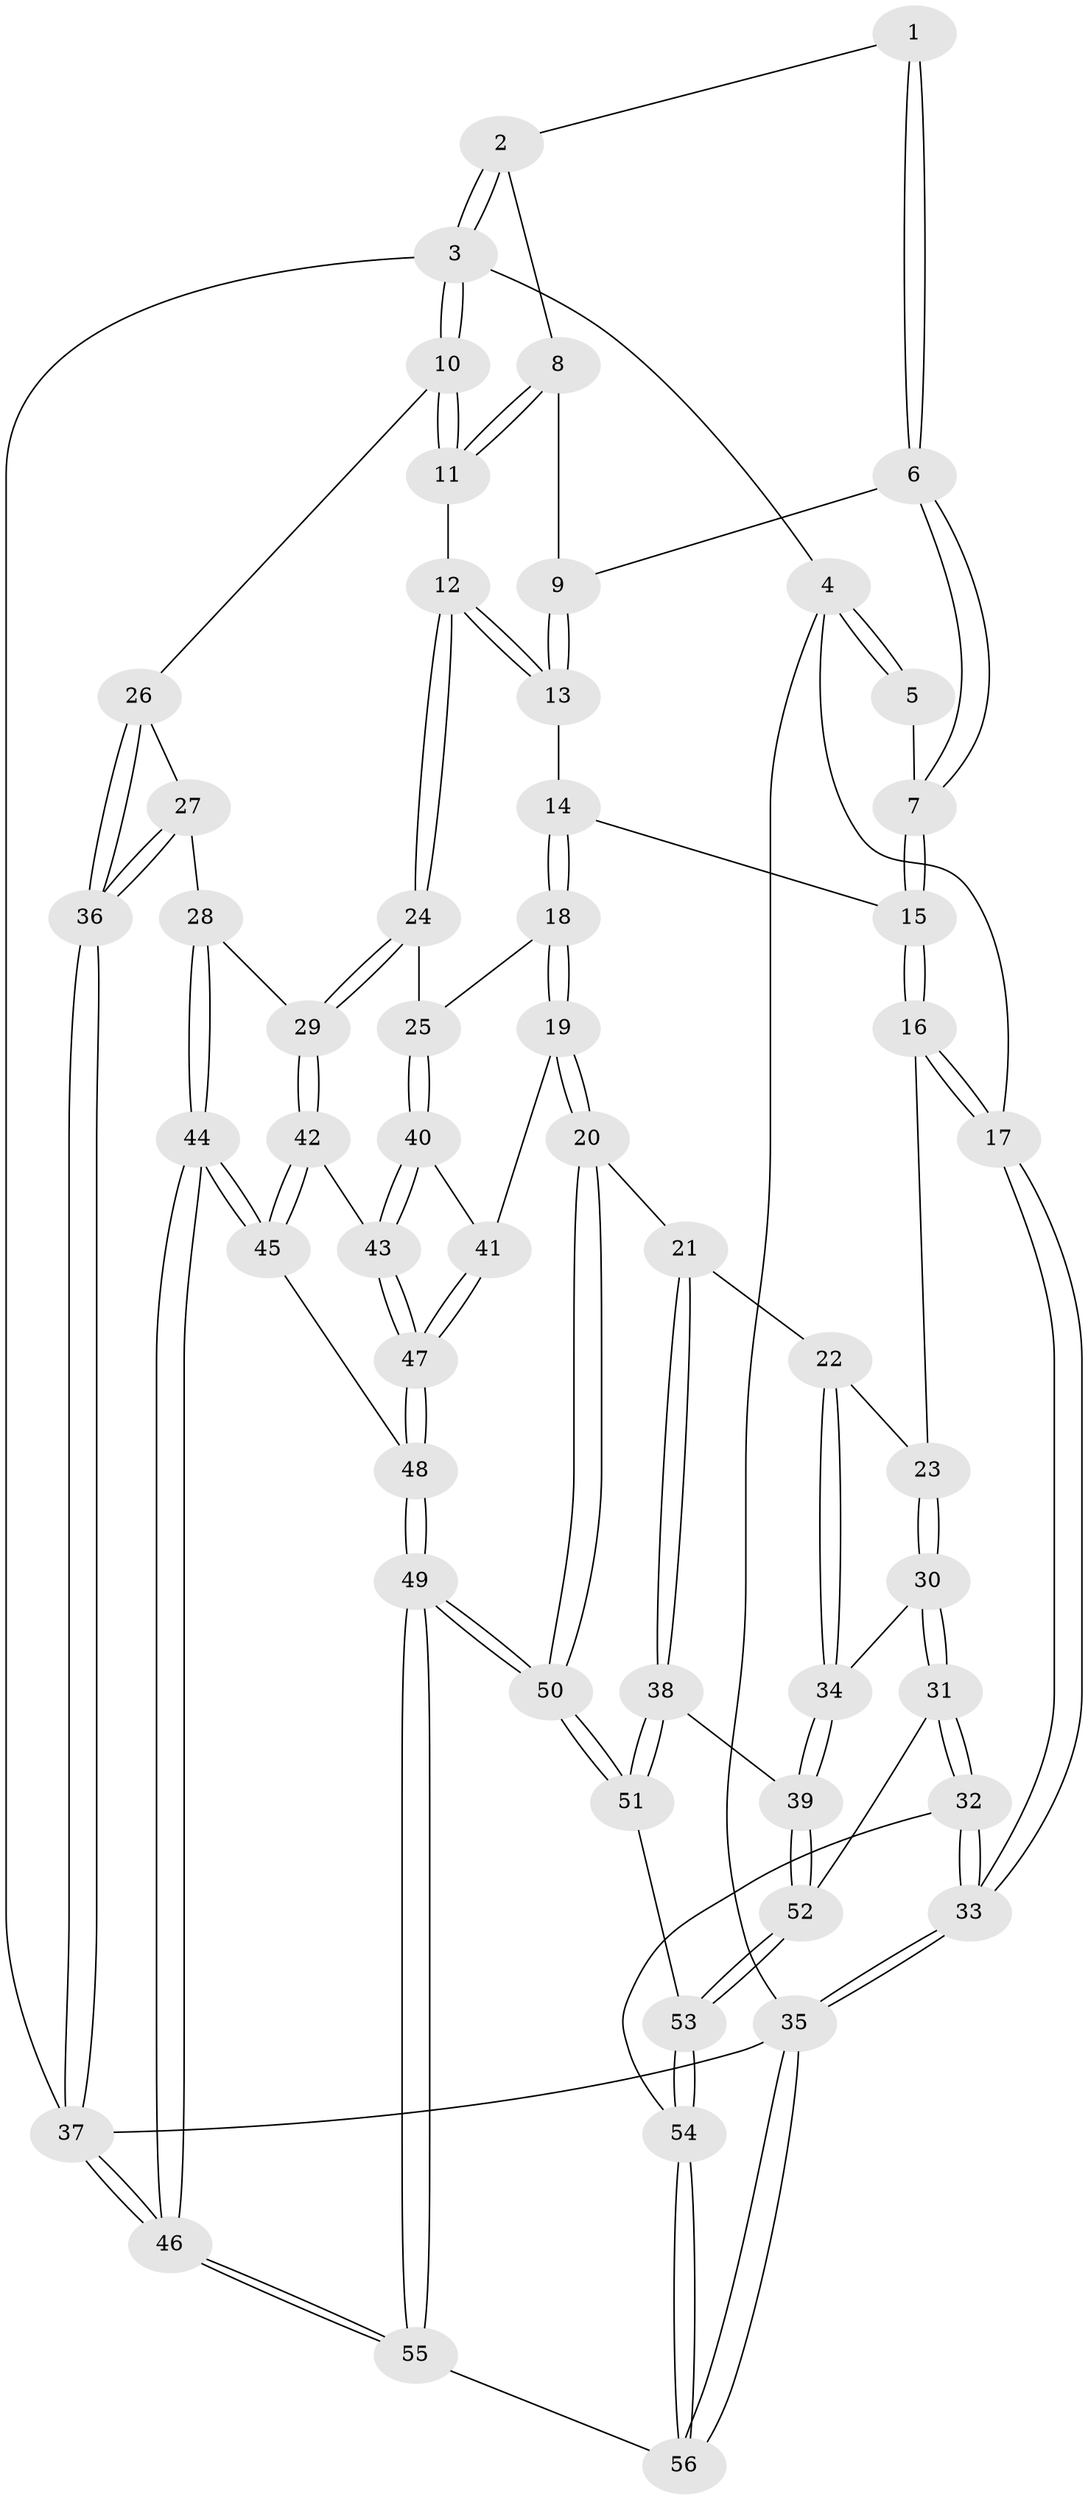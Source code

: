 // coarse degree distribution, {2: 0.02564102564102564, 4: 0.3076923076923077, 5: 0.48717948717948717, 6: 0.07692307692307693, 7: 0.05128205128205128, 3: 0.02564102564102564, 8: 0.02564102564102564}
// Generated by graph-tools (version 1.1) at 2025/04/03/04/25 22:04:42]
// undirected, 56 vertices, 137 edges
graph export_dot {
graph [start="1"]
  node [color=gray90,style=filled];
  1 [pos="+0.4759154959297976+0"];
  2 [pos="+0.7709812653606927+0"];
  3 [pos="+1+0"];
  4 [pos="+0+0"];
  5 [pos="+0.34695695256516995+0"];
  6 [pos="+0.5040431641696419+0.18055211741934427"];
  7 [pos="+0.47465036879693234+0.1858285587518892"];
  8 [pos="+0.7351135252926434+0.007900692606062827"];
  9 [pos="+0.5292119087458065+0.17923657905494228"];
  10 [pos="+1+0.283713645496793"];
  11 [pos="+0.85403814190484+0.2796641390857313"];
  12 [pos="+0.7620240236500411+0.38517086390376076"];
  13 [pos="+0.6574710579443352+0.3580959716883182"];
  14 [pos="+0.5208808191781684+0.4356689638713975"];
  15 [pos="+0.3673218192664319+0.24773835550531526"];
  16 [pos="+0.12190142738287749+0.281519012613768"];
  17 [pos="+0+0.09038851386059055"];
  18 [pos="+0.48647718449558863+0.5404722023539705"];
  19 [pos="+0.46559870665516606+0.5528612053255957"];
  20 [pos="+0.42827669203331986+0.563991666842453"];
  21 [pos="+0.36144618640853654+0.539128348616251"];
  22 [pos="+0.17904465511947262+0.37172200111669257"];
  23 [pos="+0.13334725551884405+0.30663445593484956"];
  24 [pos="+0.7766348448898074+0.5175721908702083"];
  25 [pos="+0.6190847766238969+0.5792659609943366"];
  26 [pos="+1+0.3447818796236565"];
  27 [pos="+0.8665747046335905+0.534740958857692"];
  28 [pos="+0.7955820383964654+0.5370978532855148"];
  29 [pos="+0.786272835304677+0.5292920165999586"];
  30 [pos="+0.08094522936822543+0.6460867822469097"];
  31 [pos="+0.0795606569409354+0.6485206622879709"];
  32 [pos="+0+0.7276510251077281"];
  33 [pos="+0+0.7120704195239163"];
  34 [pos="+0.19736995855076345+0.6351416778089374"];
  35 [pos="+0+1"];
  36 [pos="+1+0.6829952984196889"];
  37 [pos="+1+1"];
  38 [pos="+0.26886772278777393+0.6645280191886315"];
  39 [pos="+0.21086820520720223+0.6592648162068888"];
  40 [pos="+0.6191500384141321+0.6959152338457397"];
  41 [pos="+0.5265628817698428+0.6652496060905435"];
  42 [pos="+0.6662010011893977+0.7377058456009002"];
  43 [pos="+0.6245305738158762+0.7147867879761947"];
  44 [pos="+0.9614033793660662+1"];
  45 [pos="+0.7425792552048465+0.8301607849439183"];
  46 [pos="+1+1"];
  47 [pos="+0.5155333898005161+0.7760534444944995"];
  48 [pos="+0.49494887200010496+0.7965203081836681"];
  49 [pos="+0.41901011854983633+0.8488765800799793"];
  50 [pos="+0.39804087471242483+0.8144401222977983"];
  51 [pos="+0.33239740223331066+0.7816544914202916"];
  52 [pos="+0.16327921411510765+0.7429782546129423"];
  53 [pos="+0.16372818329315195+0.7819609935902384"];
  54 [pos="+0.11743468097400019+0.8362256992106343"];
  55 [pos="+0.43061411377967945+1"];
  56 [pos="+0.16612737091836643+1"];
  1 -- 2;
  1 -- 6;
  1 -- 6;
  2 -- 3;
  2 -- 3;
  2 -- 8;
  3 -- 4;
  3 -- 10;
  3 -- 10;
  3 -- 37;
  4 -- 5;
  4 -- 5;
  4 -- 17;
  4 -- 35;
  5 -- 7;
  6 -- 7;
  6 -- 7;
  6 -- 9;
  7 -- 15;
  7 -- 15;
  8 -- 9;
  8 -- 11;
  8 -- 11;
  9 -- 13;
  9 -- 13;
  10 -- 11;
  10 -- 11;
  10 -- 26;
  11 -- 12;
  12 -- 13;
  12 -- 13;
  12 -- 24;
  12 -- 24;
  13 -- 14;
  14 -- 15;
  14 -- 18;
  14 -- 18;
  15 -- 16;
  15 -- 16;
  16 -- 17;
  16 -- 17;
  16 -- 23;
  17 -- 33;
  17 -- 33;
  18 -- 19;
  18 -- 19;
  18 -- 25;
  19 -- 20;
  19 -- 20;
  19 -- 41;
  20 -- 21;
  20 -- 50;
  20 -- 50;
  21 -- 22;
  21 -- 38;
  21 -- 38;
  22 -- 23;
  22 -- 34;
  22 -- 34;
  23 -- 30;
  23 -- 30;
  24 -- 25;
  24 -- 29;
  24 -- 29;
  25 -- 40;
  25 -- 40;
  26 -- 27;
  26 -- 36;
  26 -- 36;
  27 -- 28;
  27 -- 36;
  27 -- 36;
  28 -- 29;
  28 -- 44;
  28 -- 44;
  29 -- 42;
  29 -- 42;
  30 -- 31;
  30 -- 31;
  30 -- 34;
  31 -- 32;
  31 -- 32;
  31 -- 52;
  32 -- 33;
  32 -- 33;
  32 -- 54;
  33 -- 35;
  33 -- 35;
  34 -- 39;
  34 -- 39;
  35 -- 56;
  35 -- 56;
  35 -- 37;
  36 -- 37;
  36 -- 37;
  37 -- 46;
  37 -- 46;
  38 -- 39;
  38 -- 51;
  38 -- 51;
  39 -- 52;
  39 -- 52;
  40 -- 41;
  40 -- 43;
  40 -- 43;
  41 -- 47;
  41 -- 47;
  42 -- 43;
  42 -- 45;
  42 -- 45;
  43 -- 47;
  43 -- 47;
  44 -- 45;
  44 -- 45;
  44 -- 46;
  44 -- 46;
  45 -- 48;
  46 -- 55;
  46 -- 55;
  47 -- 48;
  47 -- 48;
  48 -- 49;
  48 -- 49;
  49 -- 50;
  49 -- 50;
  49 -- 55;
  49 -- 55;
  50 -- 51;
  50 -- 51;
  51 -- 53;
  52 -- 53;
  52 -- 53;
  53 -- 54;
  53 -- 54;
  54 -- 56;
  54 -- 56;
  55 -- 56;
}
